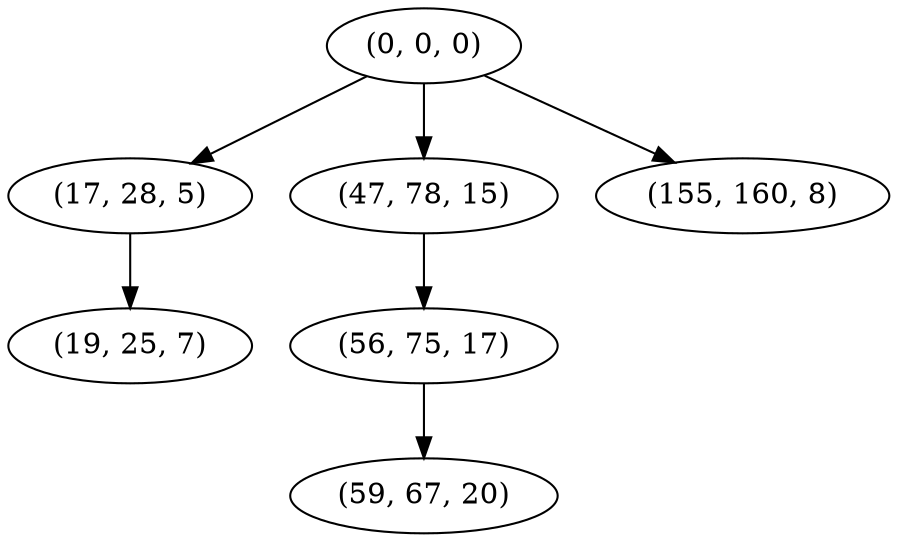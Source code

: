 digraph tree {
    "(0, 0, 0)";
    "(17, 28, 5)";
    "(19, 25, 7)";
    "(47, 78, 15)";
    "(56, 75, 17)";
    "(59, 67, 20)";
    "(155, 160, 8)";
    "(0, 0, 0)" -> "(17, 28, 5)";
    "(0, 0, 0)" -> "(47, 78, 15)";
    "(0, 0, 0)" -> "(155, 160, 8)";
    "(17, 28, 5)" -> "(19, 25, 7)";
    "(47, 78, 15)" -> "(56, 75, 17)";
    "(56, 75, 17)" -> "(59, 67, 20)";
}
